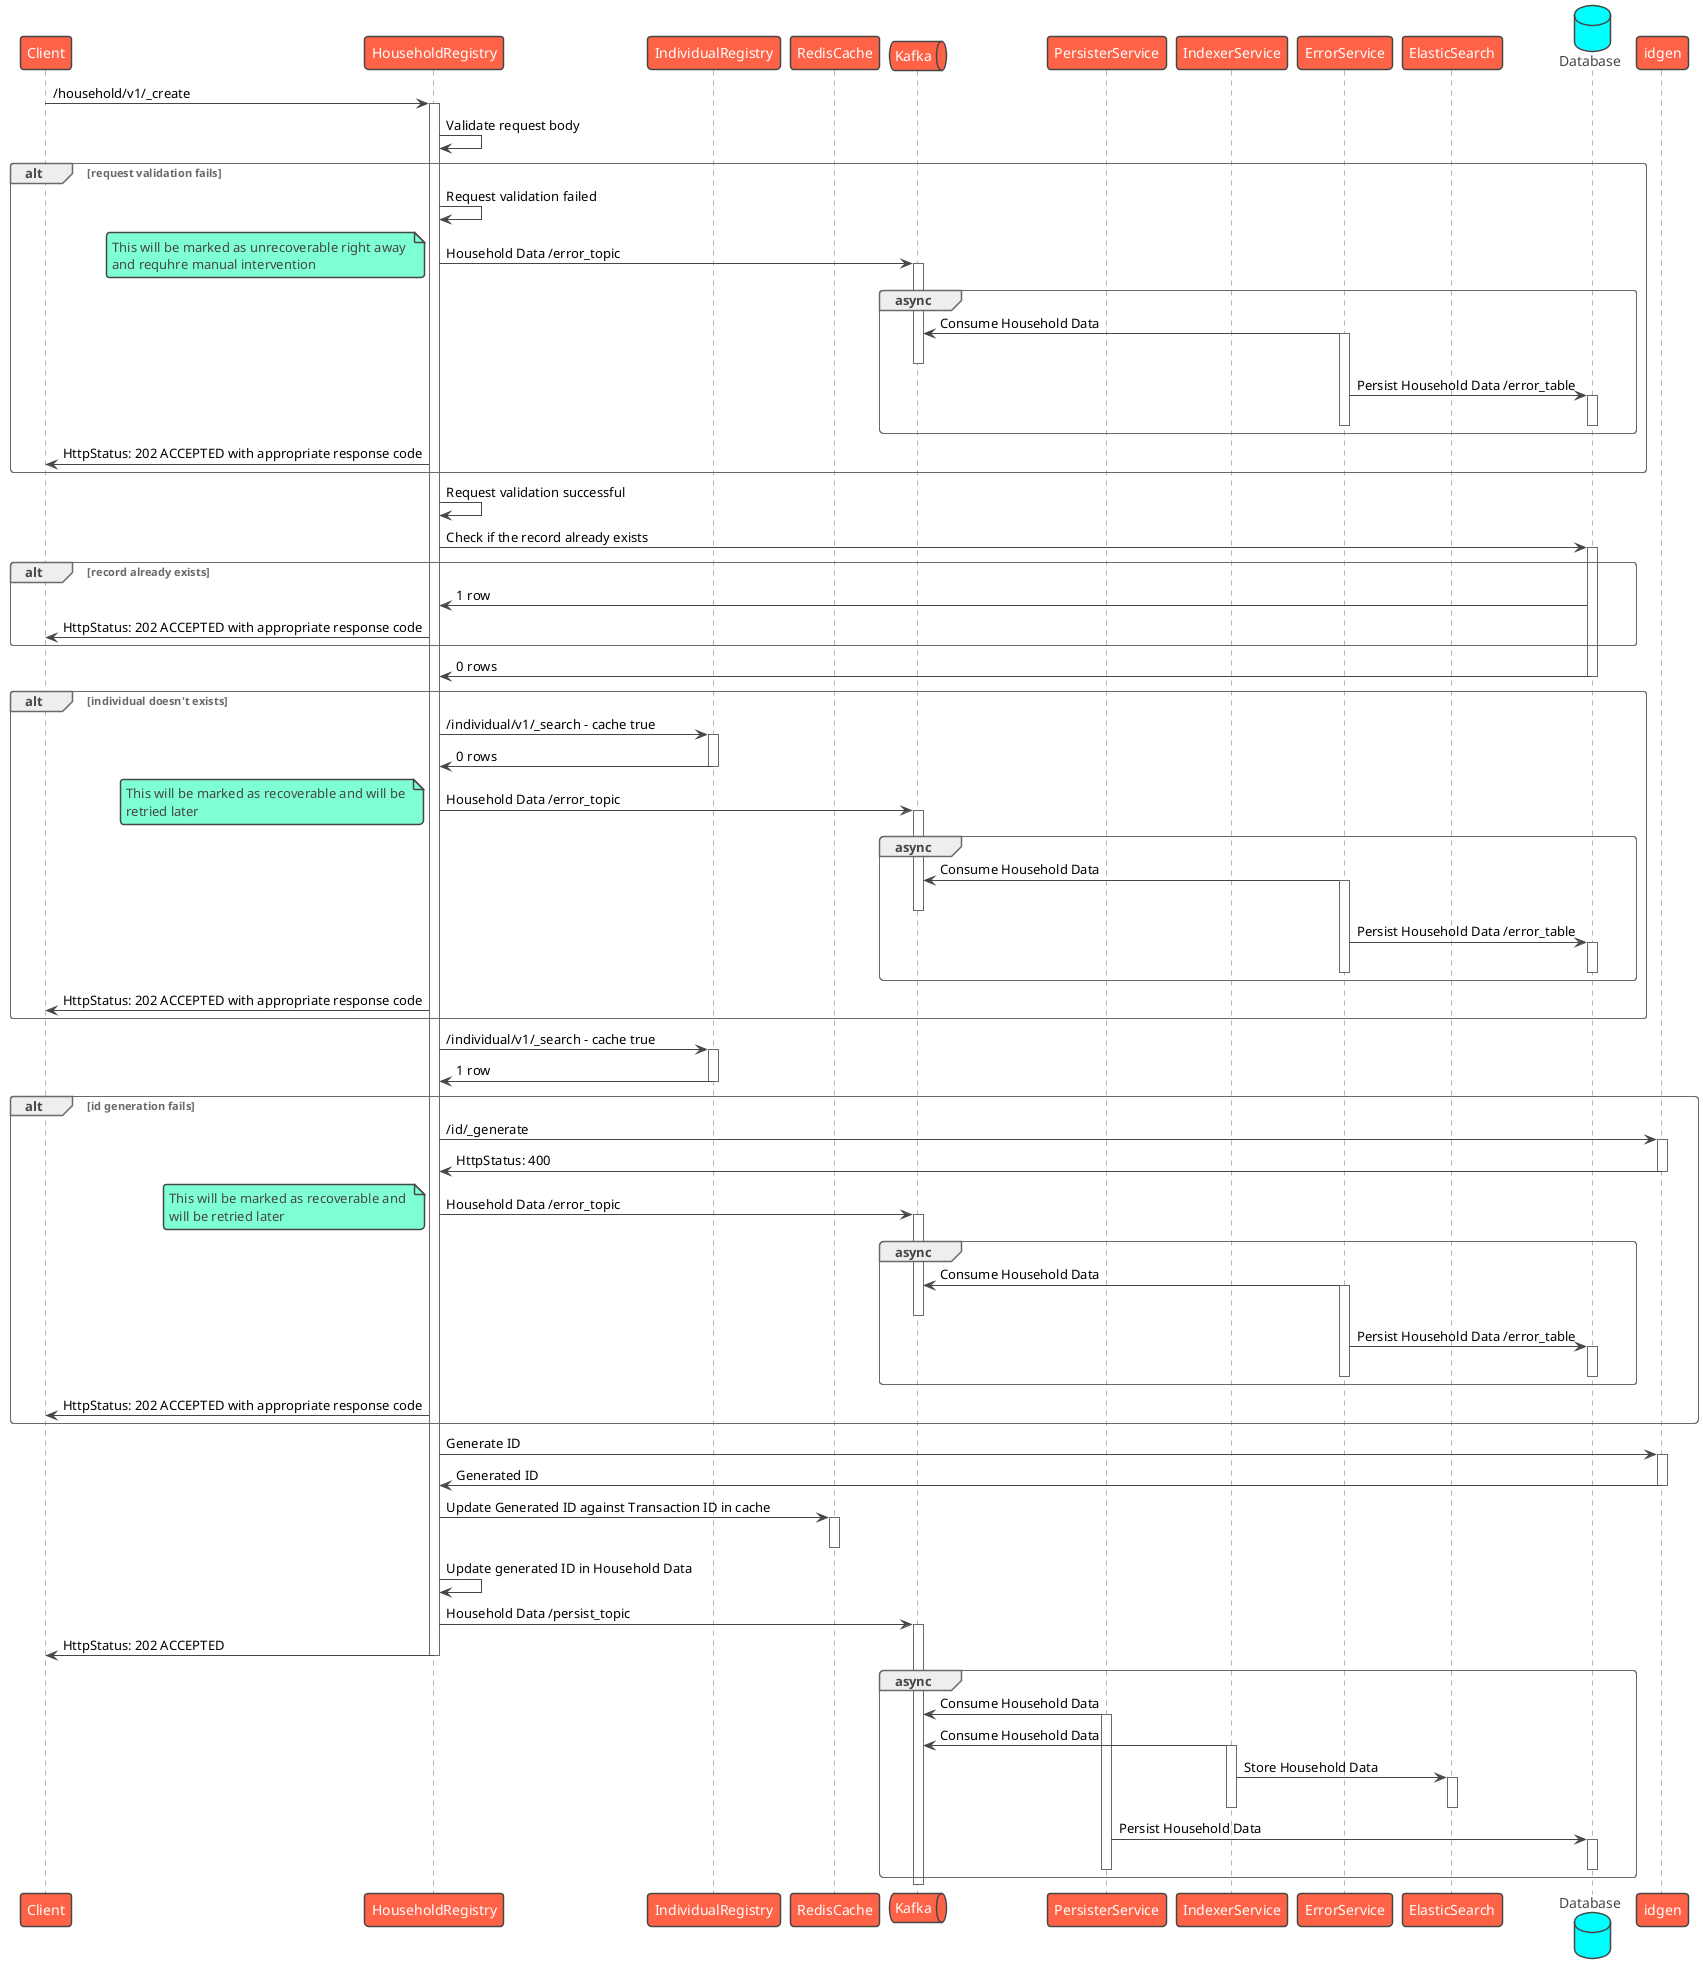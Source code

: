 @startuml Household Registry - Create
!theme vibrant
participant Client as c
participant HouseholdRegistry as hr
participant IndividualRegistry as ir
participant RedisCache as rc
queue Kafka as k
participant PersisterService as prs
participant IndexerService as idx
participant ErrorService as es
participant ElasticSearch as el
database Database as db
c -> hr : /household/v1/_create
activate hr
hr -> hr: Validate request body
alt request validation fails
    hr -> hr: Request validation failed
    hr -> k: Household Data /error_topic
    note left
        This will be marked as unrecoverable right away 
        and requhre manual intervention
    end note
    activate k
    group async
        es -> k: Consume Household Data
        activate es
        deactivate k
        es -> db: Persist Household Data /error_table
        activate db
        deactivate db
        deactivate es
    end
    hr -> c: HttpStatus: 202 ACCEPTED with appropriate response code
end
hr -> hr: Request validation successful
hr -> db: Check if the record already exists
alt record already exists
    activate db
    db -> hr: 1 row
    hr -> c: HttpStatus: 202 ACCEPTED with appropriate response code
end
db -> hr: 0 rows
deactivate db
alt individual doesn't exists
    hr -> ir: /individual/v1/_search - cache true
    activate ir
    ir -> hr: 0 rows
    deactivate ir
    hr -> k: Household Data /error_topic
    note left
        This will be marked as recoverable and will be 
        retried later
    end note
    activate k
    group async
        es -> k: Consume Household Data
        activate es
        deactivate k
        es -> db: Persist Household Data /error_table
        activate db
        deactivate db
        deactivate es
    end
    hr -> c: HttpStatus: 202 ACCEPTED with appropriate response code
end
hr -> ir: /individual/v1/_search - cache true
activate ir
ir -> hr: 1 row
deactivate ir
alt id generation fails
    hr -> idgen: /id/_generate
    activate idgen
    idgen -> hr: HttpStatus: 400
    deactivate idgen
    hr -> k: Household Data /error_topic
    note left
        This will be marked as recoverable and 
        will be retried later
    end note
    activate k
    group async
        es -> k: Consume Household Data
        activate es
        deactivate k
        es -> db: Persist Household Data /error_table
        activate db
        deactivate db
        deactivate es
    end
    hr -> c: HttpStatus: 202 ACCEPTED with appropriate response code
end
hr -> idgen: Generate ID
activate idgen
idgen -> hr: Generated ID
deactivate idgen
hr -> rc: Update Generated ID against Transaction ID in cache
activate rc
deactivate rc
hr -> hr: Update generated ID in Household Data
hr -> k: Household Data /persist_topic
activate k
hr -> c: HttpStatus: 202 ACCEPTED
deactivate hr
group async
    prs -> k: Consume Household Data
    activate prs
    idx -> k: Consume Household Data
    activate idx
    idx -> el: Store Household Data
    activate el
    deactivate el
    deactivate idx
    prs -> db: Persist Household Data
    activate db
    deactivate db
    deactivate prs
end
deactivate k
@enduml